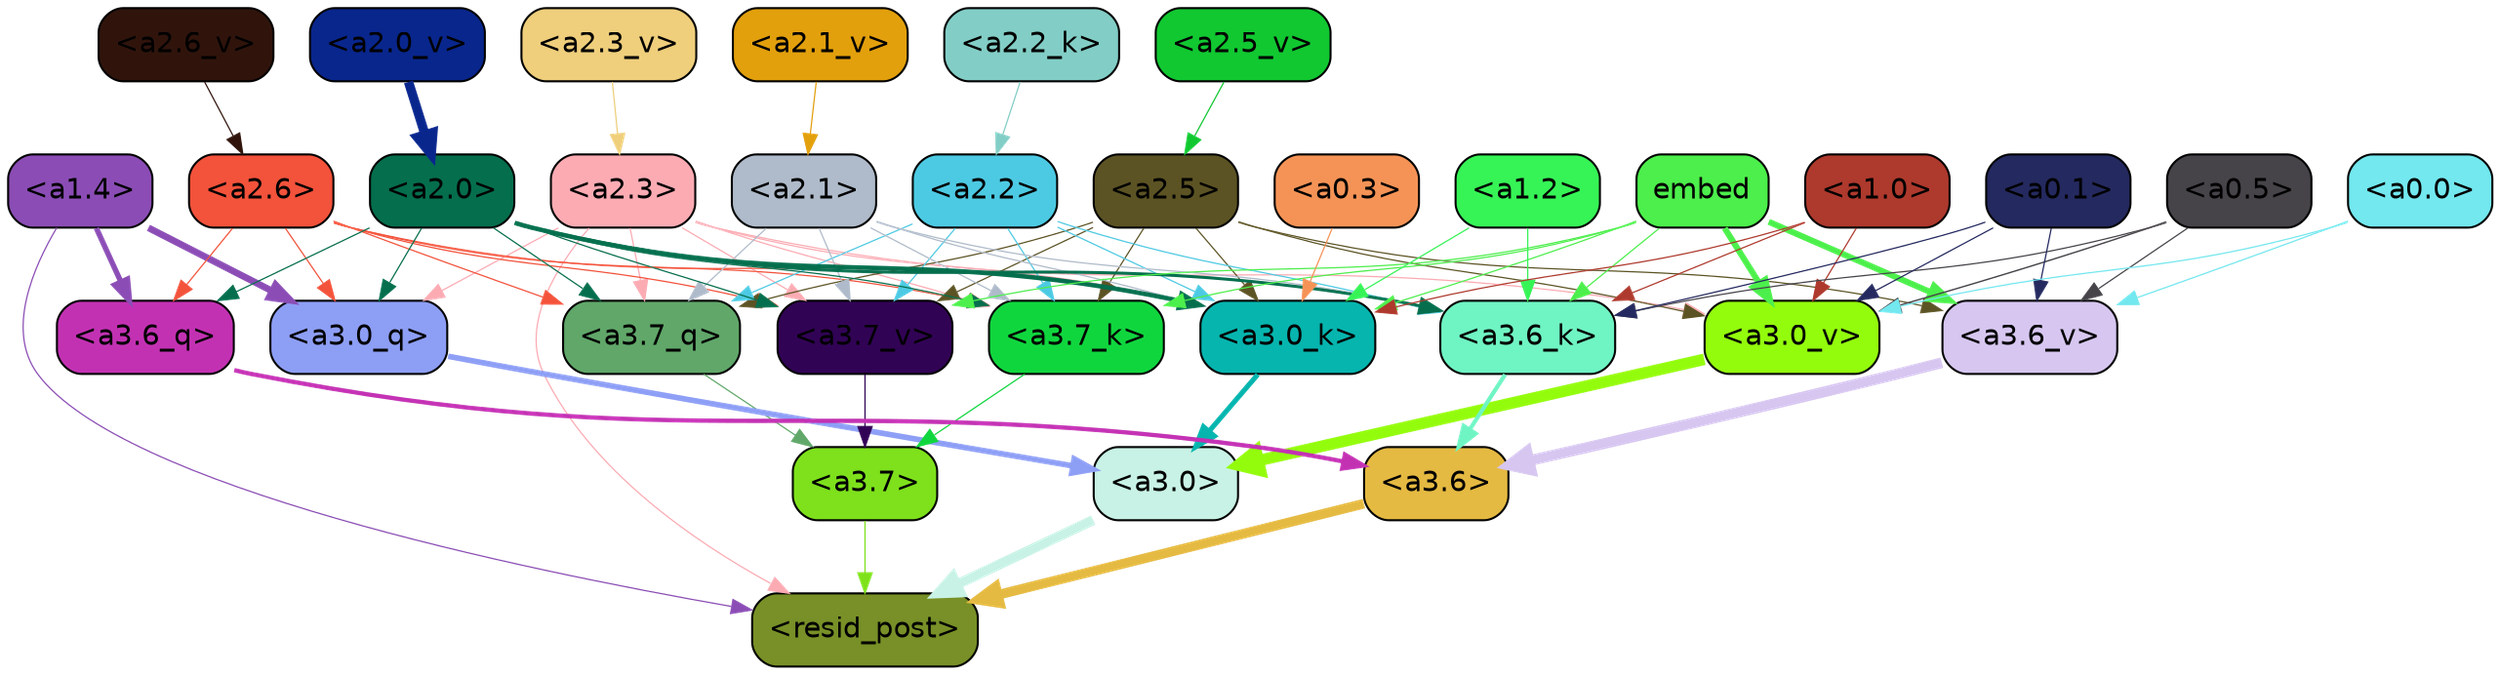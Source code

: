 strict digraph "" {
	graph [bgcolor=transparent,
		layout=dot,
		overlap=false,
		splines=true
	];
	"<a3.7>"	[color=black,
		fillcolor="#7ee11c",
		fontname=Helvetica,
		shape=box,
		style="filled, rounded"];
	"<resid_post>"	[color=black,
		fillcolor="#789027",
		fontname=Helvetica,
		shape=box,
		style="filled, rounded"];
	"<a3.7>" -> "<resid_post>"	[color="#7ee11c",
		penwidth=0.6];
	"<a3.6>"	[color=black,
		fillcolor="#e5ba42",
		fontname=Helvetica,
		shape=box,
		style="filled, rounded"];
	"<a3.6>" -> "<resid_post>"	[color="#e5ba42",
		penwidth=4.751612067222595];
	"<a3.0>"	[color=black,
		fillcolor="#c8f2e5",
		fontname=Helvetica,
		shape=box,
		style="filled, rounded"];
	"<a3.0>" -> "<resid_post>"	[color="#c8f2e5",
		penwidth=4.884142994880676];
	"<a2.3>"	[color=black,
		fillcolor="#fcabb3",
		fontname=Helvetica,
		shape=box,
		style="filled, rounded"];
	"<a2.3>" -> "<resid_post>"	[color="#fcabb3",
		penwidth=0.6];
	"<a3.7_q>"	[color=black,
		fillcolor="#60a769",
		fontname=Helvetica,
		shape=box,
		style="filled, rounded"];
	"<a2.3>" -> "<a3.7_q>"	[color="#fcabb3",
		penwidth=0.6];
	"<a3.0_q>"	[color=black,
		fillcolor="#8d9ef5",
		fontname=Helvetica,
		shape=box,
		style="filled, rounded"];
	"<a2.3>" -> "<a3.0_q>"	[color="#fcabb3",
		penwidth=0.6];
	"<a3.7_k>"	[color=black,
		fillcolor="#10d63e",
		fontname=Helvetica,
		shape=box,
		style="filled, rounded"];
	"<a2.3>" -> "<a3.7_k>"	[color="#fcabb3",
		penwidth=0.6];
	"<a3.0_k>"	[color=black,
		fillcolor="#06b5ae",
		fontname=Helvetica,
		shape=box,
		style="filled, rounded"];
	"<a2.3>" -> "<a3.0_k>"	[color="#fcabb3",
		penwidth=0.6];
	"<a3.7_v>"	[color=black,
		fillcolor="#310355",
		fontname=Helvetica,
		shape=box,
		style="filled, rounded"];
	"<a2.3>" -> "<a3.7_v>"	[color="#fcabb3",
		penwidth=0.6];
	"<a3.0_v>"	[color=black,
		fillcolor="#93fc0d",
		fontname=Helvetica,
		shape=box,
		style="filled, rounded"];
	"<a2.3>" -> "<a3.0_v>"	[color="#fcabb3",
		penwidth=0.6];
	"<a1.4>"	[color=black,
		fillcolor="#8b4db5",
		fontname=Helvetica,
		shape=box,
		style="filled, rounded"];
	"<a1.4>" -> "<resid_post>"	[color="#8b4db5",
		penwidth=0.6];
	"<a3.6_q>"	[color=black,
		fillcolor="#c331b3",
		fontname=Helvetica,
		shape=box,
		style="filled, rounded"];
	"<a1.4>" -> "<a3.6_q>"	[color="#8b4db5",
		penwidth=2.6469622254371643];
	"<a1.4>" -> "<a3.0_q>"	[color="#8b4db5",
		penwidth=3.3040847778320312];
	"<a3.7_q>" -> "<a3.7>"	[color="#60a769",
		penwidth=0.6];
	"<a3.6_q>" -> "<a3.6>"	[color="#c331b3",
		penwidth=2.091020345687866];
	"<a3.0_q>" -> "<a3.0>"	[color="#8d9ef5",
		penwidth=2.7421876192092896];
	"<a3.7_k>" -> "<a3.7>"	[color="#10d63e",
		penwidth=0.6];
	"<a3.6_k>"	[color=black,
		fillcolor="#6ff4c3",
		fontname=Helvetica,
		shape=box,
		style="filled, rounded"];
	"<a3.6_k>" -> "<a3.6>"	[color="#6ff4c3",
		penwidth=2.048597991466522];
	"<a3.0_k>" -> "<a3.0>"	[color="#06b5ae",
		penwidth=2.476402521133423];
	"<a3.7_v>" -> "<a3.7>"	[color="#310355",
		penwidth=0.6];
	"<a3.6_v>"	[color=black,
		fillcolor="#d6c6f0",
		fontname=Helvetica,
		shape=box,
		style="filled, rounded"];
	"<a3.6_v>" -> "<a3.6>"	[color="#d6c6f0",
		penwidth=5.2550448179244995];
	"<a3.0_v>" -> "<a3.0>"	[color="#93fc0d",
		penwidth=5.652270674705505];
	"<a2.6>"	[color=black,
		fillcolor="#f3523b",
		fontname=Helvetica,
		shape=box,
		style="filled, rounded"];
	"<a2.6>" -> "<a3.7_q>"	[color="#f3523b",
		penwidth=0.6];
	"<a2.6>" -> "<a3.6_q>"	[color="#f3523b",
		penwidth=0.6];
	"<a2.6>" -> "<a3.0_q>"	[color="#f3523b",
		penwidth=0.6];
	"<a2.6>" -> "<a3.7_k>"	[color="#f3523b",
		penwidth=0.6];
	"<a2.6>" -> "<a3.0_k>"	[color="#f3523b",
		penwidth=0.6];
	"<a2.6>" -> "<a3.7_v>"	[color="#f3523b",
		penwidth=0.6];
	"<a2.5>"	[color=black,
		fillcolor="#5c5324",
		fontname=Helvetica,
		shape=box,
		style="filled, rounded"];
	"<a2.5>" -> "<a3.7_q>"	[color="#5c5324",
		penwidth=0.6];
	"<a2.5>" -> "<a3.7_k>"	[color="#5c5324",
		penwidth=0.6];
	"<a2.5>" -> "<a3.0_k>"	[color="#5c5324",
		penwidth=0.6];
	"<a2.5>" -> "<a3.7_v>"	[color="#5c5324",
		penwidth=0.6];
	"<a2.5>" -> "<a3.6_v>"	[color="#5c5324",
		penwidth=0.6];
	"<a2.5>" -> "<a3.0_v>"	[color="#5c5324",
		penwidth=0.6];
	"<a2.2>"	[color=black,
		fillcolor="#4dcae3",
		fontname=Helvetica,
		shape=box,
		style="filled, rounded"];
	"<a2.2>" -> "<a3.7_q>"	[color="#4dcae3",
		penwidth=0.6];
	"<a2.2>" -> "<a3.7_k>"	[color="#4dcae3",
		penwidth=0.6];
	"<a2.2>" -> "<a3.6_k>"	[color="#4dcae3",
		penwidth=0.6];
	"<a2.2>" -> "<a3.0_k>"	[color="#4dcae3",
		penwidth=0.6];
	"<a2.2>" -> "<a3.7_v>"	[color="#4dcae3",
		penwidth=0.6];
	"<a2.1>"	[color=black,
		fillcolor="#afbbca",
		fontname=Helvetica,
		shape=box,
		style="filled, rounded"];
	"<a2.1>" -> "<a3.7_q>"	[color="#afbbca",
		penwidth=0.6];
	"<a2.1>" -> "<a3.7_k>"	[color="#afbbca",
		penwidth=0.6];
	"<a2.1>" -> "<a3.6_k>"	[color="#afbbca",
		penwidth=0.6];
	"<a2.1>" -> "<a3.0_k>"	[color="#afbbca",
		penwidth=0.6];
	"<a2.1>" -> "<a3.7_v>"	[color="#afbbca",
		penwidth=0.6];
	"<a2.0>"	[color=black,
		fillcolor="#056e4d",
		fontname=Helvetica,
		shape=box,
		style="filled, rounded"];
	"<a2.0>" -> "<a3.7_q>"	[color="#056e4d",
		penwidth=0.6];
	"<a2.0>" -> "<a3.6_q>"	[color="#056e4d",
		penwidth=0.6];
	"<a2.0>" -> "<a3.0_q>"	[color="#056e4d",
		penwidth=0.6];
	"<a2.0>" -> "<a3.7_k>"	[color="#056e4d",
		penwidth=0.6];
	"<a2.0>" -> "<a3.6_k>"	[color="#056e4d",
		penwidth=1.4757367372512817];
	"<a2.0>" -> "<a3.0_k>"	[color="#056e4d",
		penwidth=2.2137351036071777];
	"<a2.0>" -> "<a3.7_v>"	[color="#056e4d",
		penwidth=0.6];
	embed	[color=black,
		fillcolor="#4cef4b",
		fontname=Helvetica,
		shape=box,
		style="filled, rounded"];
	embed -> "<a3.7_k>"	[color="#4cef4b",
		penwidth=0.6];
	embed -> "<a3.6_k>"	[color="#4cef4b",
		penwidth=0.6];
	embed -> "<a3.0_k>"	[color="#4cef4b",
		penwidth=0.6];
	embed -> "<a3.7_v>"	[color="#4cef4b",
		penwidth=0.6];
	embed -> "<a3.6_v>"	[color="#4cef4b",
		penwidth=2.9582033157348633];
	embed -> "<a3.0_v>"	[color="#4cef4b",
		penwidth=2.972973108291626];
	"<a1.2>"	[color=black,
		fillcolor="#36f456",
		fontname=Helvetica,
		shape=box,
		style="filled, rounded"];
	"<a1.2>" -> "<a3.6_k>"	[color="#36f456",
		penwidth=0.6];
	"<a1.2>" -> "<a3.0_k>"	[color="#36f456",
		penwidth=0.6];
	"<a1.0>"	[color=black,
		fillcolor="#ae392d",
		fontname=Helvetica,
		shape=box,
		style="filled, rounded"];
	"<a1.0>" -> "<a3.6_k>"	[color="#ae392d",
		penwidth=0.6];
	"<a1.0>" -> "<a3.0_k>"	[color="#ae392d",
		penwidth=0.6];
	"<a1.0>" -> "<a3.0_v>"	[color="#ae392d",
		penwidth=0.6];
	"<a0.5>"	[color=black,
		fillcolor="#464349",
		fontname=Helvetica,
		shape=box,
		style="filled, rounded"];
	"<a0.5>" -> "<a3.6_k>"	[color="#464349",
		penwidth=0.6];
	"<a0.5>" -> "<a3.6_v>"	[color="#464349",
		penwidth=0.6];
	"<a0.5>" -> "<a3.0_v>"	[color="#464349",
		penwidth=0.6790935099124908];
	"<a0.1>"	[color=black,
		fillcolor="#24295f",
		fontname=Helvetica,
		shape=box,
		style="filled, rounded"];
	"<a0.1>" -> "<a3.6_k>"	[color="#24295f",
		penwidth=0.6];
	"<a0.1>" -> "<a3.6_v>"	[color="#24295f",
		penwidth=0.6];
	"<a0.1>" -> "<a3.0_v>"	[color="#24295f",
		penwidth=0.6];
	"<a0.3>"	[color=black,
		fillcolor="#f59356",
		fontname=Helvetica,
		shape=box,
		style="filled, rounded"];
	"<a0.3>" -> "<a3.0_k>"	[color="#f59356",
		penwidth=0.6];
	"<a0.0>"	[color=black,
		fillcolor="#73e8ef",
		fontname=Helvetica,
		shape=box,
		style="filled, rounded"];
	"<a0.0>" -> "<a3.6_v>"	[color="#73e8ef",
		penwidth=0.6];
	"<a0.0>" -> "<a3.0_v>"	[color="#73e8ef",
		penwidth=0.6];
	"<a2.2_k>"	[color=black,
		fillcolor="#82cec6",
		fontname=Helvetica,
		shape=box,
		style="filled, rounded"];
	"<a2.2_k>" -> "<a2.2>"	[color="#82cec6",
		penwidth=0.6];
	"<a2.6_v>"	[color=black,
		fillcolor="#30140c",
		fontname=Helvetica,
		shape=box,
		style="filled, rounded"];
	"<a2.6_v>" -> "<a2.6>"	[color="#30140c",
		penwidth=0.6];
	"<a2.5_v>"	[color=black,
		fillcolor="#11c831",
		fontname=Helvetica,
		shape=box,
		style="filled, rounded"];
	"<a2.5_v>" -> "<a2.5>"	[color="#11c831",
		penwidth=0.6];
	"<a2.3_v>"	[color=black,
		fillcolor="#efcf7c",
		fontname=Helvetica,
		shape=box,
		style="filled, rounded"];
	"<a2.3_v>" -> "<a2.3>"	[color="#efcf7c",
		penwidth=0.6];
	"<a2.1_v>"	[color=black,
		fillcolor="#e3a00d",
		fontname=Helvetica,
		shape=box,
		style="filled, rounded"];
	"<a2.1_v>" -> "<a2.1>"	[color="#e3a00d",
		penwidth=0.6];
	"<a2.0_v>"	[color=black,
		fillcolor="#09268d",
		fontname=Helvetica,
		shape=box,
		style="filled, rounded"];
	"<a2.0_v>" -> "<a2.0>"	[color="#09268d",
		penwidth=4.5950857400894165];
}
